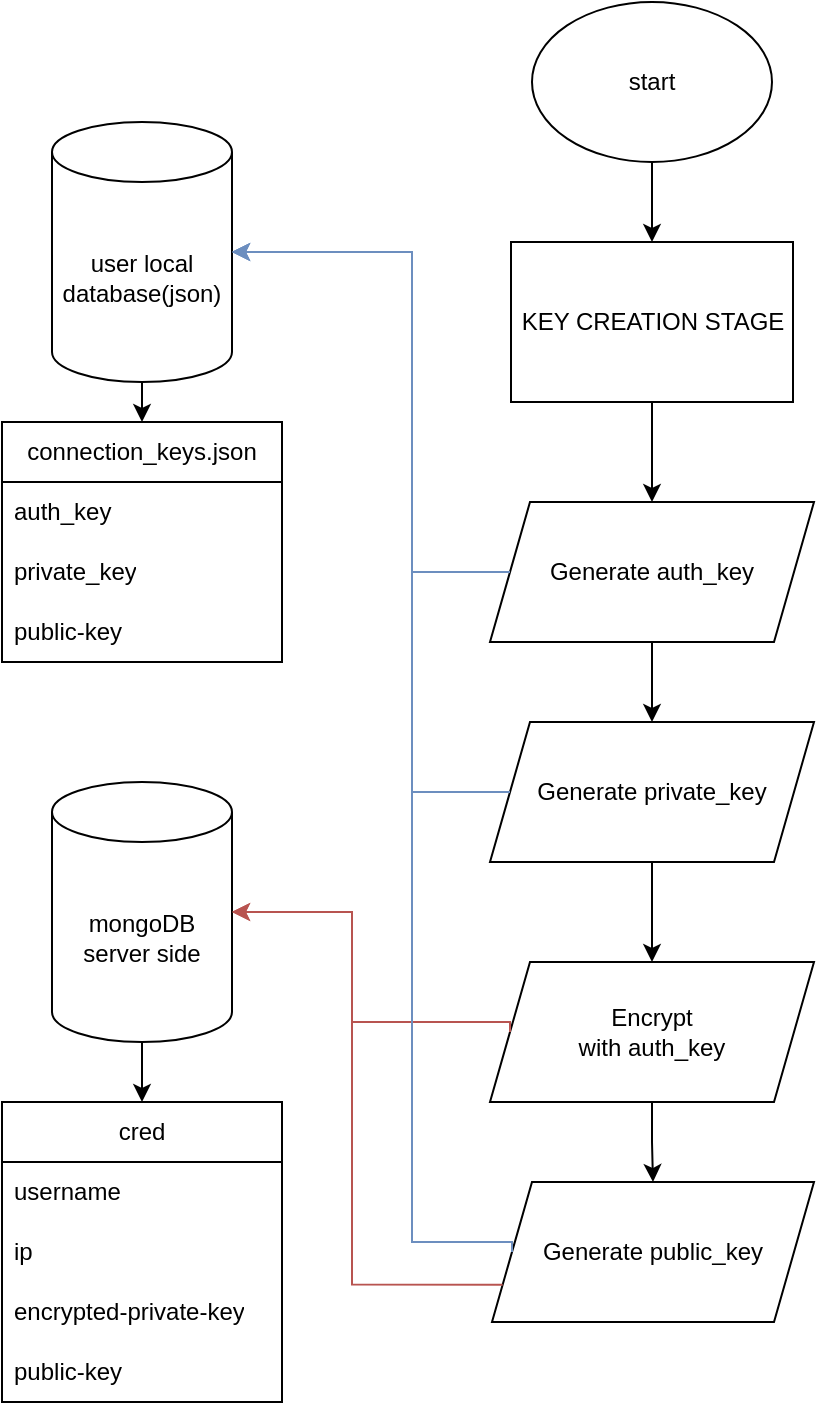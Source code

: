 <mxfile version="24.2.7" type="github">
  <diagram name="Page-1" id="hJ9hNdlikgYnOOdMN8FG">
    <mxGraphModel dx="683" dy="762" grid="1" gridSize="10" guides="1" tooltips="1" connect="1" arrows="1" fold="1" page="1" pageScale="1" pageWidth="850" pageHeight="1100" math="0" shadow="0">
      <root>
        <mxCell id="0" />
        <mxCell id="1" parent="0" />
        <mxCell id="nOotcgrYavUWiDviTdcu-4" style="edgeStyle=orthogonalEdgeStyle;rounded=0;orthogonalLoop=1;jettySize=auto;html=1;entryX=0.5;entryY=0;entryDx=0;entryDy=0;" parent="1" source="nOotcgrYavUWiDviTdcu-3" edge="1">
          <mxGeometry relative="1" as="geometry">
            <mxPoint x="350" y="160" as="targetPoint" />
          </mxGeometry>
        </mxCell>
        <mxCell id="nOotcgrYavUWiDviTdcu-3" value="&lt;div&gt;start&lt;/div&gt;" style="ellipse;whiteSpace=wrap;html=1;" parent="1" vertex="1">
          <mxGeometry x="290" y="40" width="120" height="80" as="geometry" />
        </mxCell>
        <mxCell id="nOotcgrYavUWiDviTdcu-23" style="edgeStyle=orthogonalEdgeStyle;rounded=0;orthogonalLoop=1;jettySize=auto;html=1;exitX=0.5;exitY=1;exitDx=0;exitDy=0;entryX=0.5;entryY=0;entryDx=0;entryDy=0;" parent="1" source="nOotcgrYavUWiDviTdcu-5" target="nOotcgrYavUWiDviTdcu-12" edge="1">
          <mxGeometry relative="1" as="geometry" />
        </mxCell>
        <mxCell id="nOotcgrYavUWiDviTdcu-5" value="Generate auth_key" style="shape=parallelogram;perimeter=parallelogramPerimeter;whiteSpace=wrap;html=1;fixedSize=1;" parent="1" vertex="1">
          <mxGeometry x="269" y="290" width="162" height="70" as="geometry" />
        </mxCell>
        <mxCell id="rPu5_BOfQreQX27X9Mbr-17" style="edgeStyle=orthogonalEdgeStyle;rounded=0;orthogonalLoop=1;jettySize=auto;html=1;exitX=0.5;exitY=1;exitDx=0;exitDy=0;exitPerimeter=0;entryX=0.5;entryY=0;entryDx=0;entryDy=0;" edge="1" parent="1" source="nOotcgrYavUWiDviTdcu-6" target="rPu5_BOfQreQX27X9Mbr-12">
          <mxGeometry relative="1" as="geometry" />
        </mxCell>
        <mxCell id="nOotcgrYavUWiDviTdcu-6" value="&lt;div&gt;user local database(json)&lt;/div&gt;" style="shape=cylinder3;whiteSpace=wrap;html=1;boundedLbl=1;backgroundOutline=1;size=15;" parent="1" vertex="1">
          <mxGeometry x="50" y="100" width="90" height="130" as="geometry" />
        </mxCell>
        <mxCell id="rPu5_BOfQreQX27X9Mbr-9" style="edgeStyle=orthogonalEdgeStyle;rounded=0;orthogonalLoop=1;jettySize=auto;html=1;exitX=0.5;exitY=1;exitDx=0;exitDy=0;exitPerimeter=0;entryX=0.5;entryY=0;entryDx=0;entryDy=0;" edge="1" parent="1" source="nOotcgrYavUWiDviTdcu-7" target="rPu5_BOfQreQX27X9Mbr-4">
          <mxGeometry relative="1" as="geometry" />
        </mxCell>
        <mxCell id="nOotcgrYavUWiDviTdcu-7" value="&lt;div&gt;mongoDB server side&lt;/div&gt;" style="shape=cylinder3;whiteSpace=wrap;html=1;boundedLbl=1;backgroundOutline=1;size=15;" parent="1" vertex="1">
          <mxGeometry x="50" y="430" width="90" height="130" as="geometry" />
        </mxCell>
        <mxCell id="nOotcgrYavUWiDviTdcu-8" style="edgeStyle=orthogonalEdgeStyle;rounded=0;orthogonalLoop=1;jettySize=auto;html=1;exitX=0;exitY=0.5;exitDx=0;exitDy=0;entryX=1;entryY=0.5;entryDx=0;entryDy=0;entryPerimeter=0;fillColor=#dae8fc;strokeColor=#6c8ebf;" parent="1" source="nOotcgrYavUWiDviTdcu-5" target="nOotcgrYavUWiDviTdcu-6" edge="1">
          <mxGeometry relative="1" as="geometry">
            <Array as="points">
              <mxPoint x="230" y="325" />
              <mxPoint x="230" y="165" />
            </Array>
          </mxGeometry>
        </mxCell>
        <mxCell id="nOotcgrYavUWiDviTdcu-22" style="edgeStyle=orthogonalEdgeStyle;rounded=0;orthogonalLoop=1;jettySize=auto;html=1;exitX=0.5;exitY=1;exitDx=0;exitDy=0;entryX=0.5;entryY=0;entryDx=0;entryDy=0;" parent="1" source="nOotcgrYavUWiDviTdcu-9" target="nOotcgrYavUWiDviTdcu-5" edge="1">
          <mxGeometry relative="1" as="geometry" />
        </mxCell>
        <mxCell id="nOotcgrYavUWiDviTdcu-9" value="&lt;div&gt;KEY CREATION STAGE&lt;/div&gt;" style="rounded=0;whiteSpace=wrap;html=1;" parent="1" vertex="1">
          <mxGeometry x="279.5" y="160" width="141" height="80" as="geometry" />
        </mxCell>
        <mxCell id="nOotcgrYavUWiDviTdcu-16" style="edgeStyle=orthogonalEdgeStyle;rounded=0;orthogonalLoop=1;jettySize=auto;html=1;exitX=0.5;exitY=1;exitDx=0;exitDy=0;" parent="1" source="nOotcgrYavUWiDviTdcu-12" target="nOotcgrYavUWiDviTdcu-14" edge="1">
          <mxGeometry relative="1" as="geometry" />
        </mxCell>
        <mxCell id="nOotcgrYavUWiDviTdcu-12" value="Generate private_key" style="shape=parallelogram;perimeter=parallelogramPerimeter;whiteSpace=wrap;html=1;fixedSize=1;" parent="1" vertex="1">
          <mxGeometry x="269" y="400" width="162" height="70" as="geometry" />
        </mxCell>
        <mxCell id="nOotcgrYavUWiDviTdcu-21" style="edgeStyle=orthogonalEdgeStyle;rounded=0;orthogonalLoop=1;jettySize=auto;html=1;exitX=0.5;exitY=1;exitDx=0;exitDy=0;entryX=0.5;entryY=0;entryDx=0;entryDy=0;" parent="1" source="nOotcgrYavUWiDviTdcu-14" target="nOotcgrYavUWiDviTdcu-19" edge="1">
          <mxGeometry relative="1" as="geometry" />
        </mxCell>
        <mxCell id="nOotcgrYavUWiDviTdcu-14" value="&lt;div&gt;Encrypt&lt;/div&gt;&lt;div&gt;with auth_key&lt;/div&gt;" style="shape=parallelogram;perimeter=parallelogramPerimeter;whiteSpace=wrap;html=1;fixedSize=1;" parent="1" vertex="1">
          <mxGeometry x="269" y="520" width="162" height="70" as="geometry" />
        </mxCell>
        <mxCell id="nOotcgrYavUWiDviTdcu-19" value="Generate public_key" style="shape=parallelogram;perimeter=parallelogramPerimeter;whiteSpace=wrap;html=1;fixedSize=1;" parent="1" vertex="1">
          <mxGeometry x="270" y="630" width="161" height="70" as="geometry" />
        </mxCell>
        <mxCell id="nOotcgrYavUWiDviTdcu-20" style="edgeStyle=orthogonalEdgeStyle;rounded=0;orthogonalLoop=1;jettySize=auto;html=1;exitX=0;exitY=0.5;exitDx=0;exitDy=0;entryX=1;entryY=0.5;entryDx=0;entryDy=0;entryPerimeter=0;fillColor=#f8cecc;strokeColor=#b85450;" parent="1" source="nOotcgrYavUWiDviTdcu-14" edge="1">
          <mxGeometry relative="1" as="geometry">
            <Array as="points">
              <mxPoint x="279" y="550" />
              <mxPoint x="200" y="550" />
              <mxPoint x="200" y="495" />
            </Array>
            <mxPoint x="279" y="655" as="sourcePoint" />
            <mxPoint x="140" y="495" as="targetPoint" />
          </mxGeometry>
        </mxCell>
        <mxCell id="nOotcgrYavUWiDviTdcu-24" style="edgeStyle=orthogonalEdgeStyle;rounded=0;orthogonalLoop=1;jettySize=auto;html=1;exitX=0;exitY=0.5;exitDx=0;exitDy=0;entryX=1;entryY=0.5;entryDx=0;entryDy=0;entryPerimeter=0;fillColor=#dae8fc;strokeColor=#6c8ebf;" parent="1" source="nOotcgrYavUWiDviTdcu-12" target="nOotcgrYavUWiDviTdcu-6" edge="1">
          <mxGeometry relative="1" as="geometry">
            <Array as="points">
              <mxPoint x="230" y="435" />
              <mxPoint x="230" y="165" />
            </Array>
          </mxGeometry>
        </mxCell>
        <mxCell id="rPu5_BOfQreQX27X9Mbr-1" style="edgeStyle=orthogonalEdgeStyle;rounded=0;orthogonalLoop=1;jettySize=auto;html=1;exitX=0;exitY=0.5;exitDx=0;exitDy=0;entryX=1;entryY=0.5;entryDx=0;entryDy=0;entryPerimeter=0;fillColor=#dae8fc;strokeColor=#6c8ebf;" edge="1" parent="1" source="nOotcgrYavUWiDviTdcu-19" target="nOotcgrYavUWiDviTdcu-6">
          <mxGeometry relative="1" as="geometry">
            <Array as="points">
              <mxPoint x="280" y="660" />
              <mxPoint x="230" y="660" />
              <mxPoint x="230" y="165" />
            </Array>
          </mxGeometry>
        </mxCell>
        <mxCell id="rPu5_BOfQreQX27X9Mbr-4" value="cred" style="swimlane;fontStyle=0;childLayout=stackLayout;horizontal=1;startSize=30;horizontalStack=0;resizeParent=1;resizeParentMax=0;resizeLast=0;collapsible=1;marginBottom=0;whiteSpace=wrap;html=1;" vertex="1" parent="1">
          <mxGeometry x="25" y="590" width="140" height="150" as="geometry" />
        </mxCell>
        <mxCell id="rPu5_BOfQreQX27X9Mbr-5" value="&lt;div&gt;username&lt;/div&gt;" style="text;strokeColor=none;fillColor=none;align=left;verticalAlign=middle;spacingLeft=4;spacingRight=4;overflow=hidden;points=[[0,0.5],[1,0.5]];portConstraint=eastwest;rotatable=0;whiteSpace=wrap;html=1;" vertex="1" parent="rPu5_BOfQreQX27X9Mbr-4">
          <mxGeometry y="30" width="140" height="30" as="geometry" />
        </mxCell>
        <mxCell id="rPu5_BOfQreQX27X9Mbr-6" value="ip" style="text;strokeColor=none;fillColor=none;align=left;verticalAlign=middle;spacingLeft=4;spacingRight=4;overflow=hidden;points=[[0,0.5],[1,0.5]];portConstraint=eastwest;rotatable=0;whiteSpace=wrap;html=1;" vertex="1" parent="rPu5_BOfQreQX27X9Mbr-4">
          <mxGeometry y="60" width="140" height="30" as="geometry" />
        </mxCell>
        <mxCell id="rPu5_BOfQreQX27X9Mbr-8" value="encrypted-private-key" style="text;strokeColor=none;fillColor=none;align=left;verticalAlign=middle;spacingLeft=4;spacingRight=4;overflow=hidden;points=[[0,0.5],[1,0.5]];portConstraint=eastwest;rotatable=0;whiteSpace=wrap;html=1;" vertex="1" parent="rPu5_BOfQreQX27X9Mbr-4">
          <mxGeometry y="90" width="140" height="30" as="geometry" />
        </mxCell>
        <mxCell id="rPu5_BOfQreQX27X9Mbr-7" value="public-key" style="text;strokeColor=none;fillColor=none;align=left;verticalAlign=middle;spacingLeft=4;spacingRight=4;overflow=hidden;points=[[0,0.5],[1,0.5]];portConstraint=eastwest;rotatable=0;whiteSpace=wrap;html=1;" vertex="1" parent="rPu5_BOfQreQX27X9Mbr-4">
          <mxGeometry y="120" width="140" height="30" as="geometry" />
        </mxCell>
        <mxCell id="rPu5_BOfQreQX27X9Mbr-11" style="edgeStyle=orthogonalEdgeStyle;rounded=0;orthogonalLoop=1;jettySize=auto;html=1;exitX=0;exitY=0.75;exitDx=0;exitDy=0;entryX=1;entryY=0.5;entryDx=0;entryDy=0;entryPerimeter=0;fillColor=#f8cecc;strokeColor=#b85450;" edge="1" parent="1" source="nOotcgrYavUWiDviTdcu-19" target="nOotcgrYavUWiDviTdcu-7">
          <mxGeometry relative="1" as="geometry">
            <Array as="points">
              <mxPoint x="200" y="681" />
              <mxPoint x="200" y="495" />
            </Array>
          </mxGeometry>
        </mxCell>
        <mxCell id="rPu5_BOfQreQX27X9Mbr-12" value="&lt;div&gt;connection_keys.json&lt;/div&gt;" style="swimlane;fontStyle=0;childLayout=stackLayout;horizontal=1;startSize=30;horizontalStack=0;resizeParent=1;resizeParentMax=0;resizeLast=0;collapsible=1;marginBottom=0;whiteSpace=wrap;html=1;" vertex="1" parent="1">
          <mxGeometry x="25" y="250" width="140" height="120" as="geometry" />
        </mxCell>
        <mxCell id="rPu5_BOfQreQX27X9Mbr-13" value="auth_key" style="text;strokeColor=none;fillColor=none;align=left;verticalAlign=middle;spacingLeft=4;spacingRight=4;overflow=hidden;points=[[0,0.5],[1,0.5]];portConstraint=eastwest;rotatable=0;whiteSpace=wrap;html=1;" vertex="1" parent="rPu5_BOfQreQX27X9Mbr-12">
          <mxGeometry y="30" width="140" height="30" as="geometry" />
        </mxCell>
        <mxCell id="rPu5_BOfQreQX27X9Mbr-14" value="private_key" style="text;strokeColor=none;fillColor=none;align=left;verticalAlign=middle;spacingLeft=4;spacingRight=4;overflow=hidden;points=[[0,0.5],[1,0.5]];portConstraint=eastwest;rotatable=0;whiteSpace=wrap;html=1;" vertex="1" parent="rPu5_BOfQreQX27X9Mbr-12">
          <mxGeometry y="60" width="140" height="30" as="geometry" />
        </mxCell>
        <mxCell id="rPu5_BOfQreQX27X9Mbr-16" value="public-key" style="text;strokeColor=none;fillColor=none;align=left;verticalAlign=middle;spacingLeft=4;spacingRight=4;overflow=hidden;points=[[0,0.5],[1,0.5]];portConstraint=eastwest;rotatable=0;whiteSpace=wrap;html=1;" vertex="1" parent="rPu5_BOfQreQX27X9Mbr-12">
          <mxGeometry y="90" width="140" height="30" as="geometry" />
        </mxCell>
      </root>
    </mxGraphModel>
  </diagram>
</mxfile>

